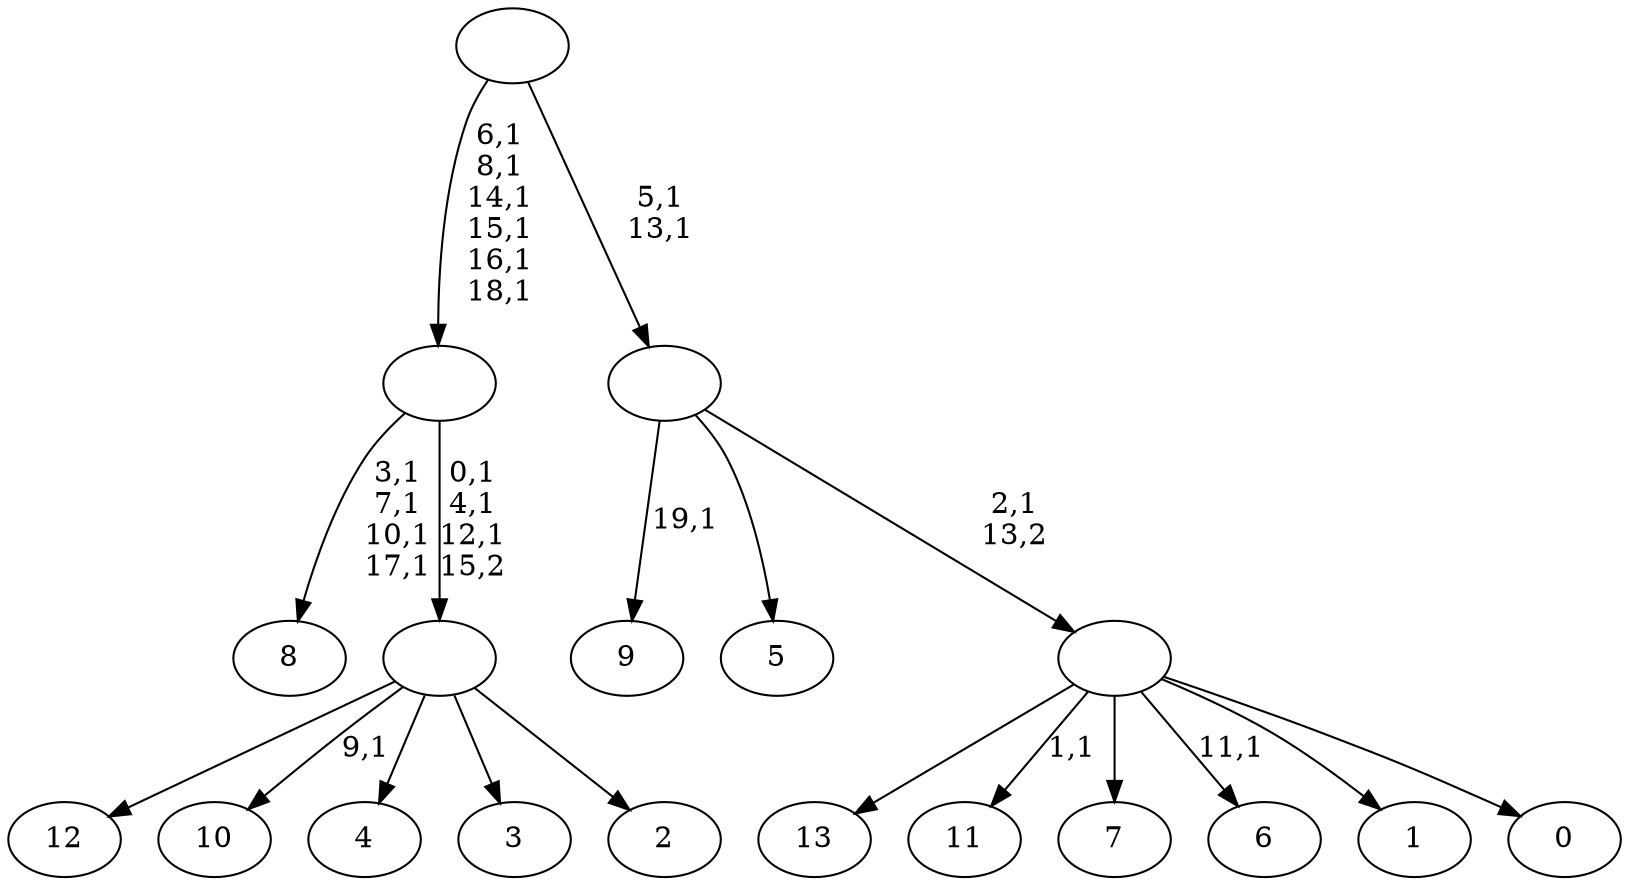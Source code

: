 digraph T {
	34 [label="13"]
	33 [label="12"]
	32 [label="11"]
	30 [label="10"]
	28 [label="9"]
	26 [label="8"]
	21 [label="7"]
	20 [label="6"]
	18 [label="5"]
	17 [label="4"]
	16 [label="3"]
	15 [label="2"]
	14 [label=""]
	11 [label=""]
	5 [label="1"]
	4 [label="0"]
	3 [label=""]
	2 [label=""]
	0 [label=""]
	14 -> 30 [label="9,1"]
	14 -> 33 [label=""]
	14 -> 17 [label=""]
	14 -> 16 [label=""]
	14 -> 15 [label=""]
	11 -> 14 [label="0,1\n4,1\n12,1\n15,2"]
	11 -> 26 [label="3,1\n7,1\n10,1\n17,1"]
	3 -> 20 [label="11,1"]
	3 -> 32 [label="1,1"]
	3 -> 34 [label=""]
	3 -> 21 [label=""]
	3 -> 5 [label=""]
	3 -> 4 [label=""]
	2 -> 28 [label="19,1"]
	2 -> 18 [label=""]
	2 -> 3 [label="2,1\n13,2"]
	0 -> 2 [label="5,1\n13,1"]
	0 -> 11 [label="6,1\n8,1\n14,1\n15,1\n16,1\n18,1"]
}
